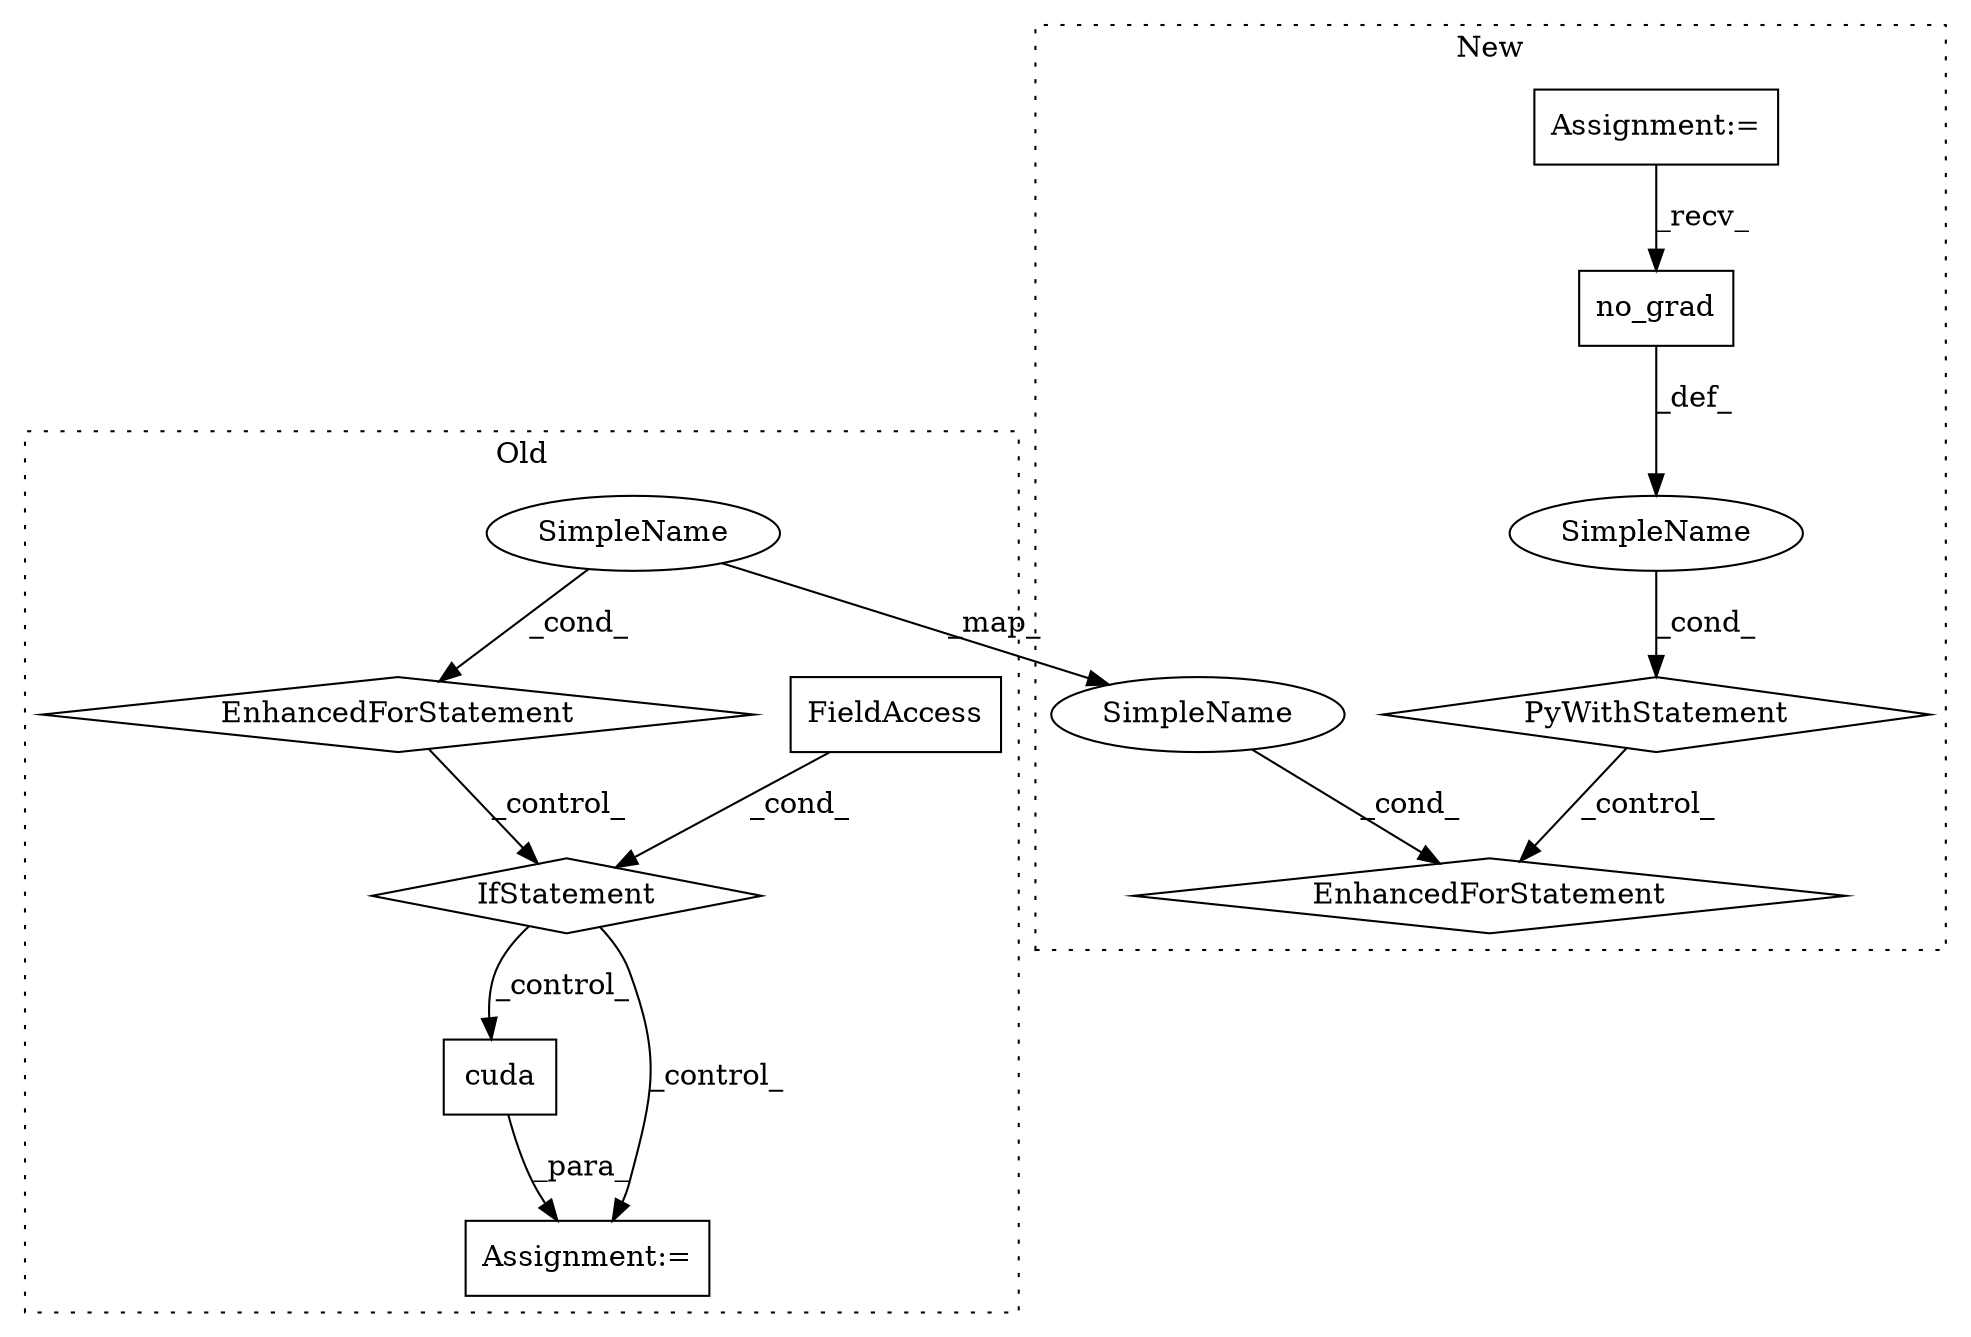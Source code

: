 digraph G {
subgraph cluster0 {
1 [label="cuda" a="32" s="3014" l="6" shape="box"];
3 [label="Assignment:=" a="7" s="3007" l="1" shape="box"];
5 [label="IfStatement" a="25" s="2982,2990" l="4,2" shape="diamond"];
6 [label="FieldAccess" a="22" s="2986" l="4" shape="box"];
10 [label="EnhancedForStatement" a="70" s="2790,2874" l="53,2" shape="diamond"];
11 [label="SimpleName" a="42" s="2847" l="5" shape="ellipse"];
label = "Old";
style="dotted";
}
subgraph cluster1 {
2 [label="PyWithStatement" a="104" s="2593,2618" l="10,2" shape="diamond"];
4 [label="no_grad" a="32" s="2609" l="9" shape="box"];
7 [label="EnhancedForStatement" a="70" s="2628,2716" l="57,2" shape="diamond"];
8 [label="SimpleName" a="42" s="" l="" shape="ellipse"];
9 [label="Assignment:=" a="7" s="2537" l="5" shape="box"];
12 [label="SimpleName" a="42" s="2689" l="5" shape="ellipse"];
label = "New";
style="dotted";
}
1 -> 3 [label="_para_"];
2 -> 7 [label="_control_"];
4 -> 8 [label="_def_"];
5 -> 3 [label="_control_"];
5 -> 1 [label="_control_"];
6 -> 5 [label="_cond_"];
8 -> 2 [label="_cond_"];
9 -> 4 [label="_recv_"];
10 -> 5 [label="_control_"];
11 -> 12 [label="_map_"];
11 -> 10 [label="_cond_"];
12 -> 7 [label="_cond_"];
}